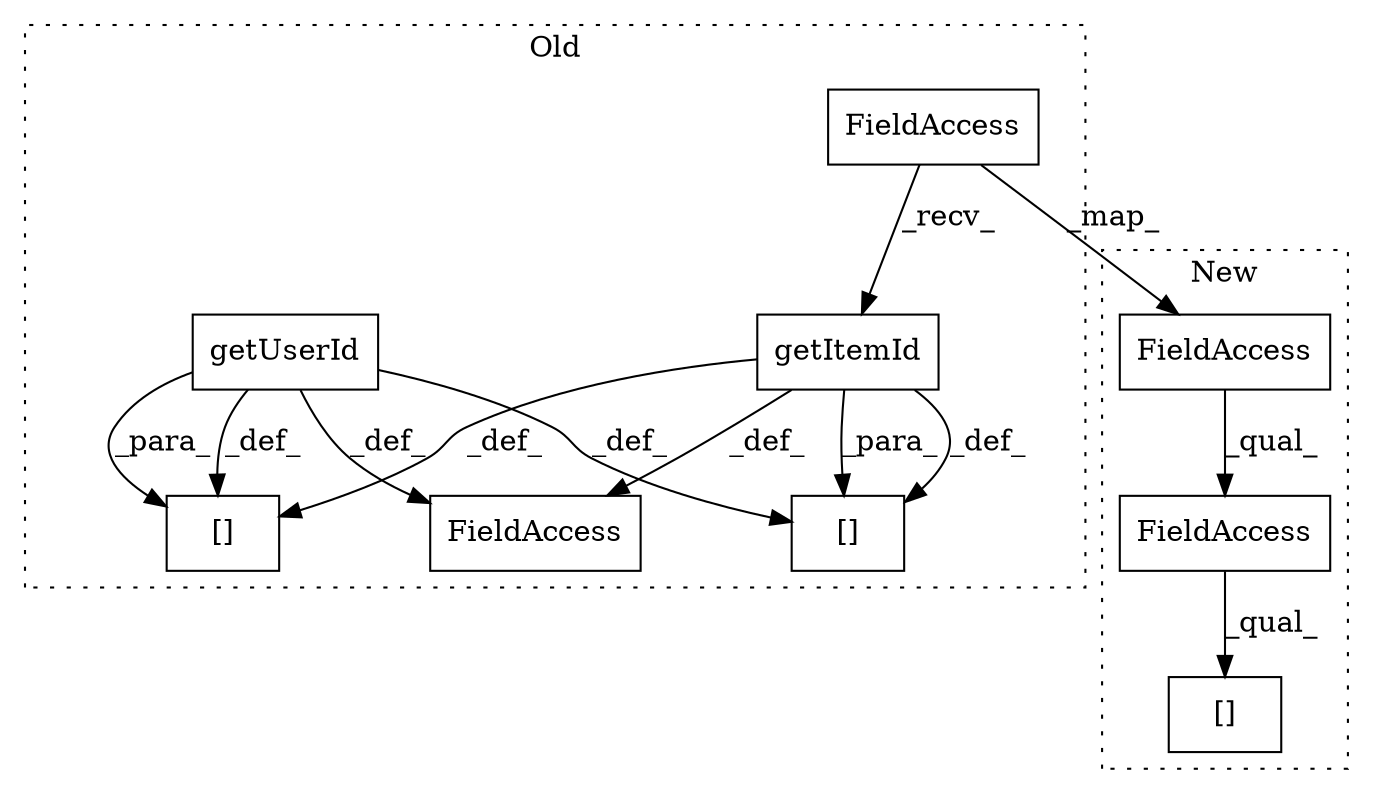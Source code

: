 digraph G {
subgraph cluster0 {
1 [label="getItemId" a="32" s="1282,1296" l="10,1" shape="box"];
5 [label="FieldAccess" a="22" s="1273" l="8" shape="box"];
6 [label="[]" a="2" s="1623,1631" l="7,1" shape="box"];
7 [label="FieldAccess" a="22" s="1470" l="9" shape="box"];
8 [label="[]" a="2" s="1540,1548" l="7,1" shape="box"];
9 [label="getUserId" a="32" s="1246,1260" l="10,1" shape="box"];
label = "Old";
style="dotted";
}
subgraph cluster1 {
2 [label="[]" a="2" s="1268,1286" l="14,1" shape="box"];
3 [label="FieldAccess" a="22" s="1268" l="13" shape="box"];
4 [label="FieldAccess" a="22" s="1268" l="8" shape="box"];
label = "New";
style="dotted";
}
1 -> 6 [label="_def_"];
1 -> 8 [label="_def_"];
1 -> 6 [label="_para_"];
1 -> 7 [label="_def_"];
3 -> 2 [label="_qual_"];
4 -> 3 [label="_qual_"];
5 -> 1 [label="_recv_"];
5 -> 4 [label="_map_"];
9 -> 7 [label="_def_"];
9 -> 8 [label="_def_"];
9 -> 6 [label="_def_"];
9 -> 8 [label="_para_"];
}